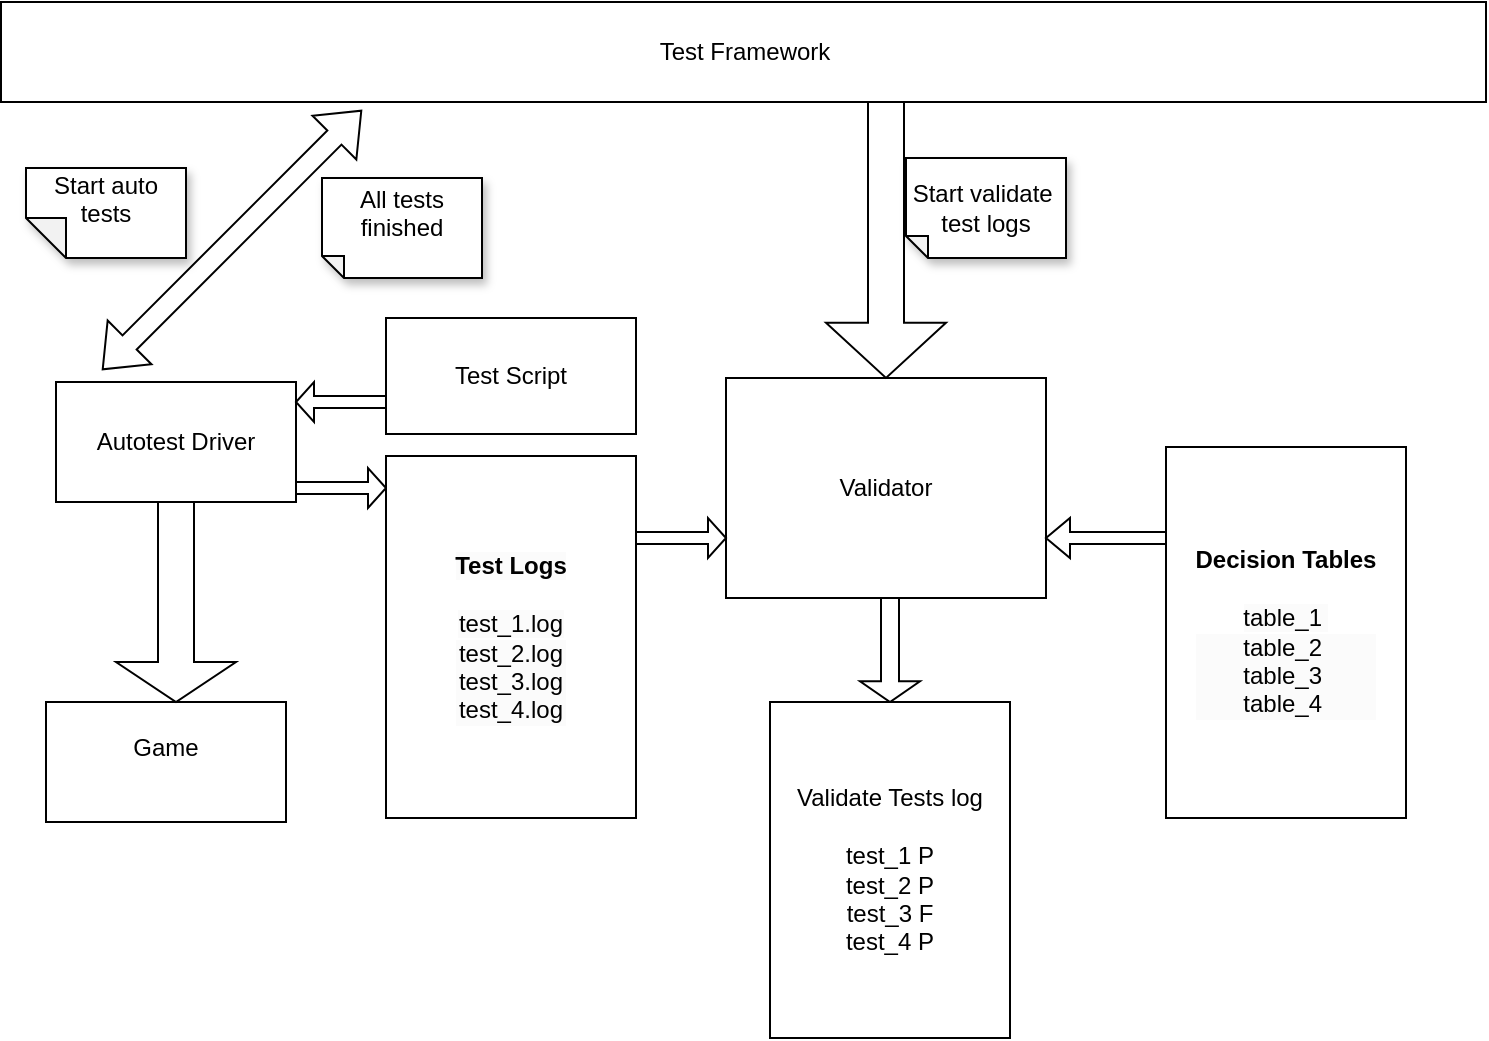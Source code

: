 <mxfile version="24.7.17">
  <diagram id="R2lEEEUBdFMjLlhIrx00" name="Page-1">
    <mxGraphModel dx="785" dy="692" grid="1" gridSize="10" guides="1" tooltips="1" connect="1" arrows="1" fold="1" page="1" pageScale="1" pageWidth="850" pageHeight="1100" math="1" shadow="0" extFonts="Permanent Marker^https://fonts.googleapis.com/css?family=Permanent+Marker">
      <root>
        <mxCell id="0" />
        <mxCell id="1" parent="0" />
        <mxCell id="VmXVUIM37Ywe6BHCHsZL-2" value="Test Framework" style="rounded=0;whiteSpace=wrap;html=1;" vertex="1" parent="1">
          <mxGeometry x="57.5" y="42" width="742.5" height="50" as="geometry" />
        </mxCell>
        <mxCell id="VmXVUIM37Ywe6BHCHsZL-8" value="Game&lt;div&gt;&lt;br&gt;&lt;/div&gt;" style="rounded=0;whiteSpace=wrap;html=1;" vertex="1" parent="1">
          <mxGeometry x="80" y="392" width="120" height="60" as="geometry" />
        </mxCell>
        <mxCell id="VmXVUIM37Ywe6BHCHsZL-9" value="Autotest Driver" style="rounded=0;whiteSpace=wrap;html=1;" vertex="1" parent="1">
          <mxGeometry x="85" y="232" width="120" height="60" as="geometry" />
        </mxCell>
        <mxCell id="VmXVUIM37Ywe6BHCHsZL-12" value="Test Script" style="whiteSpace=wrap;html=1;" vertex="1" parent="1">
          <mxGeometry x="250" y="200" width="125" height="58" as="geometry" />
        </mxCell>
        <mxCell id="VmXVUIM37Ywe6BHCHsZL-13" value="" style="shape=singleArrow;direction=south;whiteSpace=wrap;html=1;" vertex="1" parent="1">
          <mxGeometry x="115" y="292" width="60" height="100" as="geometry" />
        </mxCell>
        <mxCell id="VmXVUIM37Ywe6BHCHsZL-22" value="" style="shape=singleArrow;whiteSpace=wrap;html=1;direction=west;" vertex="1" parent="1">
          <mxGeometry x="205" y="232" width="45" height="20" as="geometry" />
        </mxCell>
        <mxCell id="VmXVUIM37Ywe6BHCHsZL-23" value="" style="shape=singleArrow;whiteSpace=wrap;html=1;" vertex="1" parent="1">
          <mxGeometry x="205" y="275" width="45" height="20" as="geometry" />
        </mxCell>
        <mxCell id="VmXVUIM37Ywe6BHCHsZL-25" value="&lt;div&gt;&lt;span style=&quot;color: rgb(0, 0, 0); font-family: Helvetica; font-size: 12px; font-style: normal; font-variant-ligatures: normal; font-variant-caps: normal; letter-spacing: normal; orphans: 2; text-align: center; text-indent: 0px; text-transform: none; widows: 2; word-spacing: 0px; -webkit-text-stroke-width: 0px; white-space: normal; background-color: rgb(251, 251, 251); text-decoration-thickness: initial; text-decoration-style: initial; text-decoration-color: initial; float: none; display: inline !important;&quot;&gt;&lt;b&gt;Test Logs&lt;/b&gt;&lt;/span&gt;&lt;/div&gt;&lt;div&gt;&lt;span style=&quot;color: rgb(0, 0, 0); font-family: Helvetica; font-size: 12px; font-style: normal; font-variant-ligatures: normal; font-variant-caps: normal; letter-spacing: normal; orphans: 2; text-align: center; text-indent: 0px; text-transform: none; widows: 2; word-spacing: 0px; -webkit-text-stroke-width: 0px; white-space: normal; background-color: rgb(251, 251, 251); text-decoration-thickness: initial; text-decoration-style: initial; text-decoration-color: initial; float: none; display: inline !important;&quot;&gt;&lt;b&gt;&lt;br&gt;&lt;/b&gt;&lt;/span&gt;&lt;/div&gt;&lt;span style=&quot;color: rgb(0, 0, 0); font-family: Helvetica; font-size: 12px; font-style: normal; font-variant-ligatures: normal; font-variant-caps: normal; font-weight: 400; letter-spacing: normal; orphans: 2; text-align: center; text-indent: 0px; text-transform: none; widows: 2; word-spacing: 0px; -webkit-text-stroke-width: 0px; white-space: normal; background-color: rgb(251, 251, 251); text-decoration-thickness: initial; text-decoration-style: initial; text-decoration-color: initial; display: inline !important; float: none;&quot;&gt;test_1.log&lt;/span&gt;&lt;div style=&quot;forced-color-adjust: none; color: rgb(0, 0, 0); font-family: Helvetica; font-size: 12px; font-style: normal; font-variant-ligatures: normal; font-variant-caps: normal; font-weight: 400; letter-spacing: normal; orphans: 2; text-align: center; text-indent: 0px; text-transform: none; widows: 2; word-spacing: 0px; -webkit-text-stroke-width: 0px; white-space: normal; background-color: rgb(251, 251, 251); text-decoration-thickness: initial; text-decoration-style: initial; text-decoration-color: initial;&quot;&gt;test_2.log&lt;/div&gt;&lt;div style=&quot;forced-color-adjust: none; color: rgb(0, 0, 0); font-family: Helvetica; font-size: 12px; font-style: normal; font-variant-ligatures: normal; font-variant-caps: normal; font-weight: 400; letter-spacing: normal; orphans: 2; text-align: center; text-indent: 0px; text-transform: none; widows: 2; word-spacing: 0px; -webkit-text-stroke-width: 0px; white-space: normal; background-color: rgb(251, 251, 251); text-decoration-thickness: initial; text-decoration-style: initial; text-decoration-color: initial;&quot;&gt;test_3.log&lt;/div&gt;&lt;div style=&quot;forced-color-adjust: none; color: rgb(0, 0, 0); font-family: Helvetica; font-size: 12px; font-style: normal; font-variant-ligatures: normal; font-variant-caps: normal; font-weight: 400; letter-spacing: normal; orphans: 2; text-align: center; text-indent: 0px; text-transform: none; widows: 2; word-spacing: 0px; -webkit-text-stroke-width: 0px; white-space: normal; background-color: rgb(251, 251, 251); text-decoration-thickness: initial; text-decoration-style: initial; text-decoration-color: initial;&quot;&gt;&lt;span style=&quot;forced-color-adjust: none; background-color: initial;&quot;&gt;test_4.log&lt;/span&gt;&lt;/div&gt;" style="rounded=0;whiteSpace=wrap;html=1;" vertex="1" parent="1">
          <mxGeometry x="250" y="269" width="125" height="181" as="geometry" />
        </mxCell>
        <mxCell id="VmXVUIM37Ywe6BHCHsZL-27" value="Validator" style="rounded=0;whiteSpace=wrap;html=1;" vertex="1" parent="1">
          <mxGeometry x="420" y="230" width="160" height="110" as="geometry" />
        </mxCell>
        <mxCell id="VmXVUIM37Ywe6BHCHsZL-30" value="" style="shape=singleArrow;direction=south;whiteSpace=wrap;html=1;" vertex="1" parent="1">
          <mxGeometry x="470" y="92" width="60" height="138" as="geometry" />
        </mxCell>
        <mxCell id="VmXVUIM37Ywe6BHCHsZL-33" value="&lt;b&gt;Decision Tables&lt;/b&gt;&lt;br style=&quot;forced-color-adjust: none; color: rgb(0, 0, 0); font-family: Helvetica; font-size: 12px; font-style: normal; font-variant-ligatures: normal; font-variant-caps: normal; font-weight: 400; letter-spacing: normal; orphans: 2; text-align: center; text-indent: 0px; text-transform: none; widows: 2; word-spacing: 0px; -webkit-text-stroke-width: 0px; white-space: normal; background-color: rgb(251, 251, 251); text-decoration-thickness: initial; text-decoration-style: initial; text-decoration-color: initial;&quot;&gt;&lt;br style=&quot;forced-color-adjust: none; color: rgb(0, 0, 0); font-family: Helvetica; font-size: 12px; font-style: normal; font-variant-ligatures: normal; font-variant-caps: normal; font-weight: 400; letter-spacing: normal; orphans: 2; text-align: center; text-indent: 0px; text-transform: none; widows: 2; word-spacing: 0px; -webkit-text-stroke-width: 0px; white-space: normal; background-color: rgb(251, 251, 251); text-decoration-thickness: initial; text-decoration-style: initial; text-decoration-color: initial;&quot;&gt;&lt;span style=&quot;color: rgb(0, 0, 0); font-family: Helvetica; font-size: 12px; font-style: normal; font-variant-ligatures: normal; font-variant-caps: normal; font-weight: 400; letter-spacing: normal; orphans: 2; text-align: center; text-indent: 0px; text-transform: none; widows: 2; word-spacing: 0px; -webkit-text-stroke-width: 0px; white-space: normal; background-color: rgb(251, 251, 251); text-decoration-thickness: initial; text-decoration-style: initial; text-decoration-color: initial; display: inline !important; float: none;&quot;&gt;table_1&amp;nbsp;&lt;/span&gt;&lt;div style=&quot;forced-color-adjust: none; color: rgb(0, 0, 0); font-family: Helvetica; font-size: 12px; font-style: normal; font-variant-ligatures: normal; font-variant-caps: normal; font-weight: 400; letter-spacing: normal; orphans: 2; text-align: center; text-indent: 0px; text-transform: none; widows: 2; word-spacing: 0px; -webkit-text-stroke-width: 0px; white-space: normal; background-color: rgb(251, 251, 251); text-decoration-thickness: initial; text-decoration-style: initial; text-decoration-color: initial;&quot;&gt;table_2&amp;nbsp;&lt;/div&gt;&lt;div style=&quot;forced-color-adjust: none; color: rgb(0, 0, 0); font-family: Helvetica; font-size: 12px; font-style: normal; font-variant-ligatures: normal; font-variant-caps: normal; font-weight: 400; letter-spacing: normal; orphans: 2; text-align: center; text-indent: 0px; text-transform: none; widows: 2; word-spacing: 0px; -webkit-text-stroke-width: 0px; white-space: normal; background-color: rgb(251, 251, 251); text-decoration-thickness: initial; text-decoration-style: initial; text-decoration-color: initial;&quot;&gt;table_3&amp;nbsp;&lt;/div&gt;&lt;div style=&quot;forced-color-adjust: none; color: rgb(0, 0, 0); font-family: Helvetica; font-size: 12px; font-style: normal; font-variant-ligatures: normal; font-variant-caps: normal; font-weight: 400; letter-spacing: normal; orphans: 2; text-align: center; text-indent: 0px; text-transform: none; widows: 2; word-spacing: 0px; -webkit-text-stroke-width: 0px; white-space: normal; background-color: rgb(251, 251, 251); text-decoration-thickness: initial; text-decoration-style: initial; text-decoration-color: initial;&quot;&gt;&lt;span style=&quot;forced-color-adjust: none; background-color: initial;&quot;&gt;table_4&amp;nbsp;&lt;/span&gt;&lt;/div&gt;" style="rounded=0;whiteSpace=wrap;html=1;" vertex="1" parent="1">
          <mxGeometry x="640" y="264.5" width="120" height="185.5" as="geometry" />
        </mxCell>
        <mxCell id="VmXVUIM37Ywe6BHCHsZL-37" value="" style="shape=flexArrow;endArrow=classic;startArrow=classic;html=1;rounded=0;" edge="1" parent="1">
          <mxGeometry width="100" height="100" relative="1" as="geometry">
            <mxPoint x="108" y="226" as="sourcePoint" />
            <mxPoint x="238" y="96" as="targetPoint" />
          </mxGeometry>
        </mxCell>
        <mxCell id="VmXVUIM37Ywe6BHCHsZL-38" value="" style="shape=singleArrow;whiteSpace=wrap;html=1;" vertex="1" parent="1">
          <mxGeometry x="375" y="300" width="45" height="20" as="geometry" />
        </mxCell>
        <mxCell id="VmXVUIM37Ywe6BHCHsZL-39" value="" style="shape=singleArrow;direction=west;whiteSpace=wrap;html=1;" vertex="1" parent="1">
          <mxGeometry x="580" y="300" width="60" height="20" as="geometry" />
        </mxCell>
        <mxCell id="VmXVUIM37Ywe6BHCHsZL-41" value="" style="shape=singleArrow;direction=south;whiteSpace=wrap;html=1;" vertex="1" parent="1">
          <mxGeometry x="487" y="340" width="30" height="52" as="geometry" />
        </mxCell>
        <mxCell id="VmXVUIM37Ywe6BHCHsZL-43" value="Validate Tests log&lt;br&gt;&lt;br&gt;test_1 P&lt;div&gt;test_2 P&lt;/div&gt;&lt;div&gt;test_3 F&lt;/div&gt;&lt;div&gt;&lt;span style=&quot;background-color: initial;&quot;&gt;test_4 P&lt;/span&gt;&lt;/div&gt;" style="rounded=0;whiteSpace=wrap;html=1;" vertex="1" parent="1">
          <mxGeometry x="442" y="392" width="120" height="168" as="geometry" />
        </mxCell>
        <mxCell id="VmXVUIM37Ywe6BHCHsZL-46" value="Start auto tests&lt;div&gt;&lt;br&gt;&lt;/div&gt;" style="shape=note;whiteSpace=wrap;html=1;backgroundOutline=1;darkOpacity=0.05;fillStyle=solid;direction=west;gradientDirection=north;shadow=1;size=20;pointerEvents=1;" vertex="1" parent="1">
          <mxGeometry x="70" y="125" width="80" height="45" as="geometry" />
        </mxCell>
        <mxCell id="VmXVUIM37Ywe6BHCHsZL-47" value="&lt;div&gt;All tests finished&lt;/div&gt;&lt;div&gt;&lt;br&gt;&lt;/div&gt;" style="shape=note;whiteSpace=wrap;html=1;backgroundOutline=1;darkOpacity=0.05;fillStyle=solid;direction=west;gradientDirection=north;shadow=1;size=11;pointerEvents=1;" vertex="1" parent="1">
          <mxGeometry x="218" y="130" width="80" height="50" as="geometry" />
        </mxCell>
        <mxCell id="VmXVUIM37Ywe6BHCHsZL-50" value="&lt;div&gt;Start validate&amp;nbsp;&lt;br&gt;test logs&lt;/div&gt;" style="shape=note;whiteSpace=wrap;html=1;backgroundOutline=1;darkOpacity=0.05;fillStyle=solid;direction=west;gradientDirection=north;shadow=1;size=11;pointerEvents=1;" vertex="1" parent="1">
          <mxGeometry x="510" y="120" width="80" height="50" as="geometry" />
        </mxCell>
      </root>
    </mxGraphModel>
  </diagram>
</mxfile>
